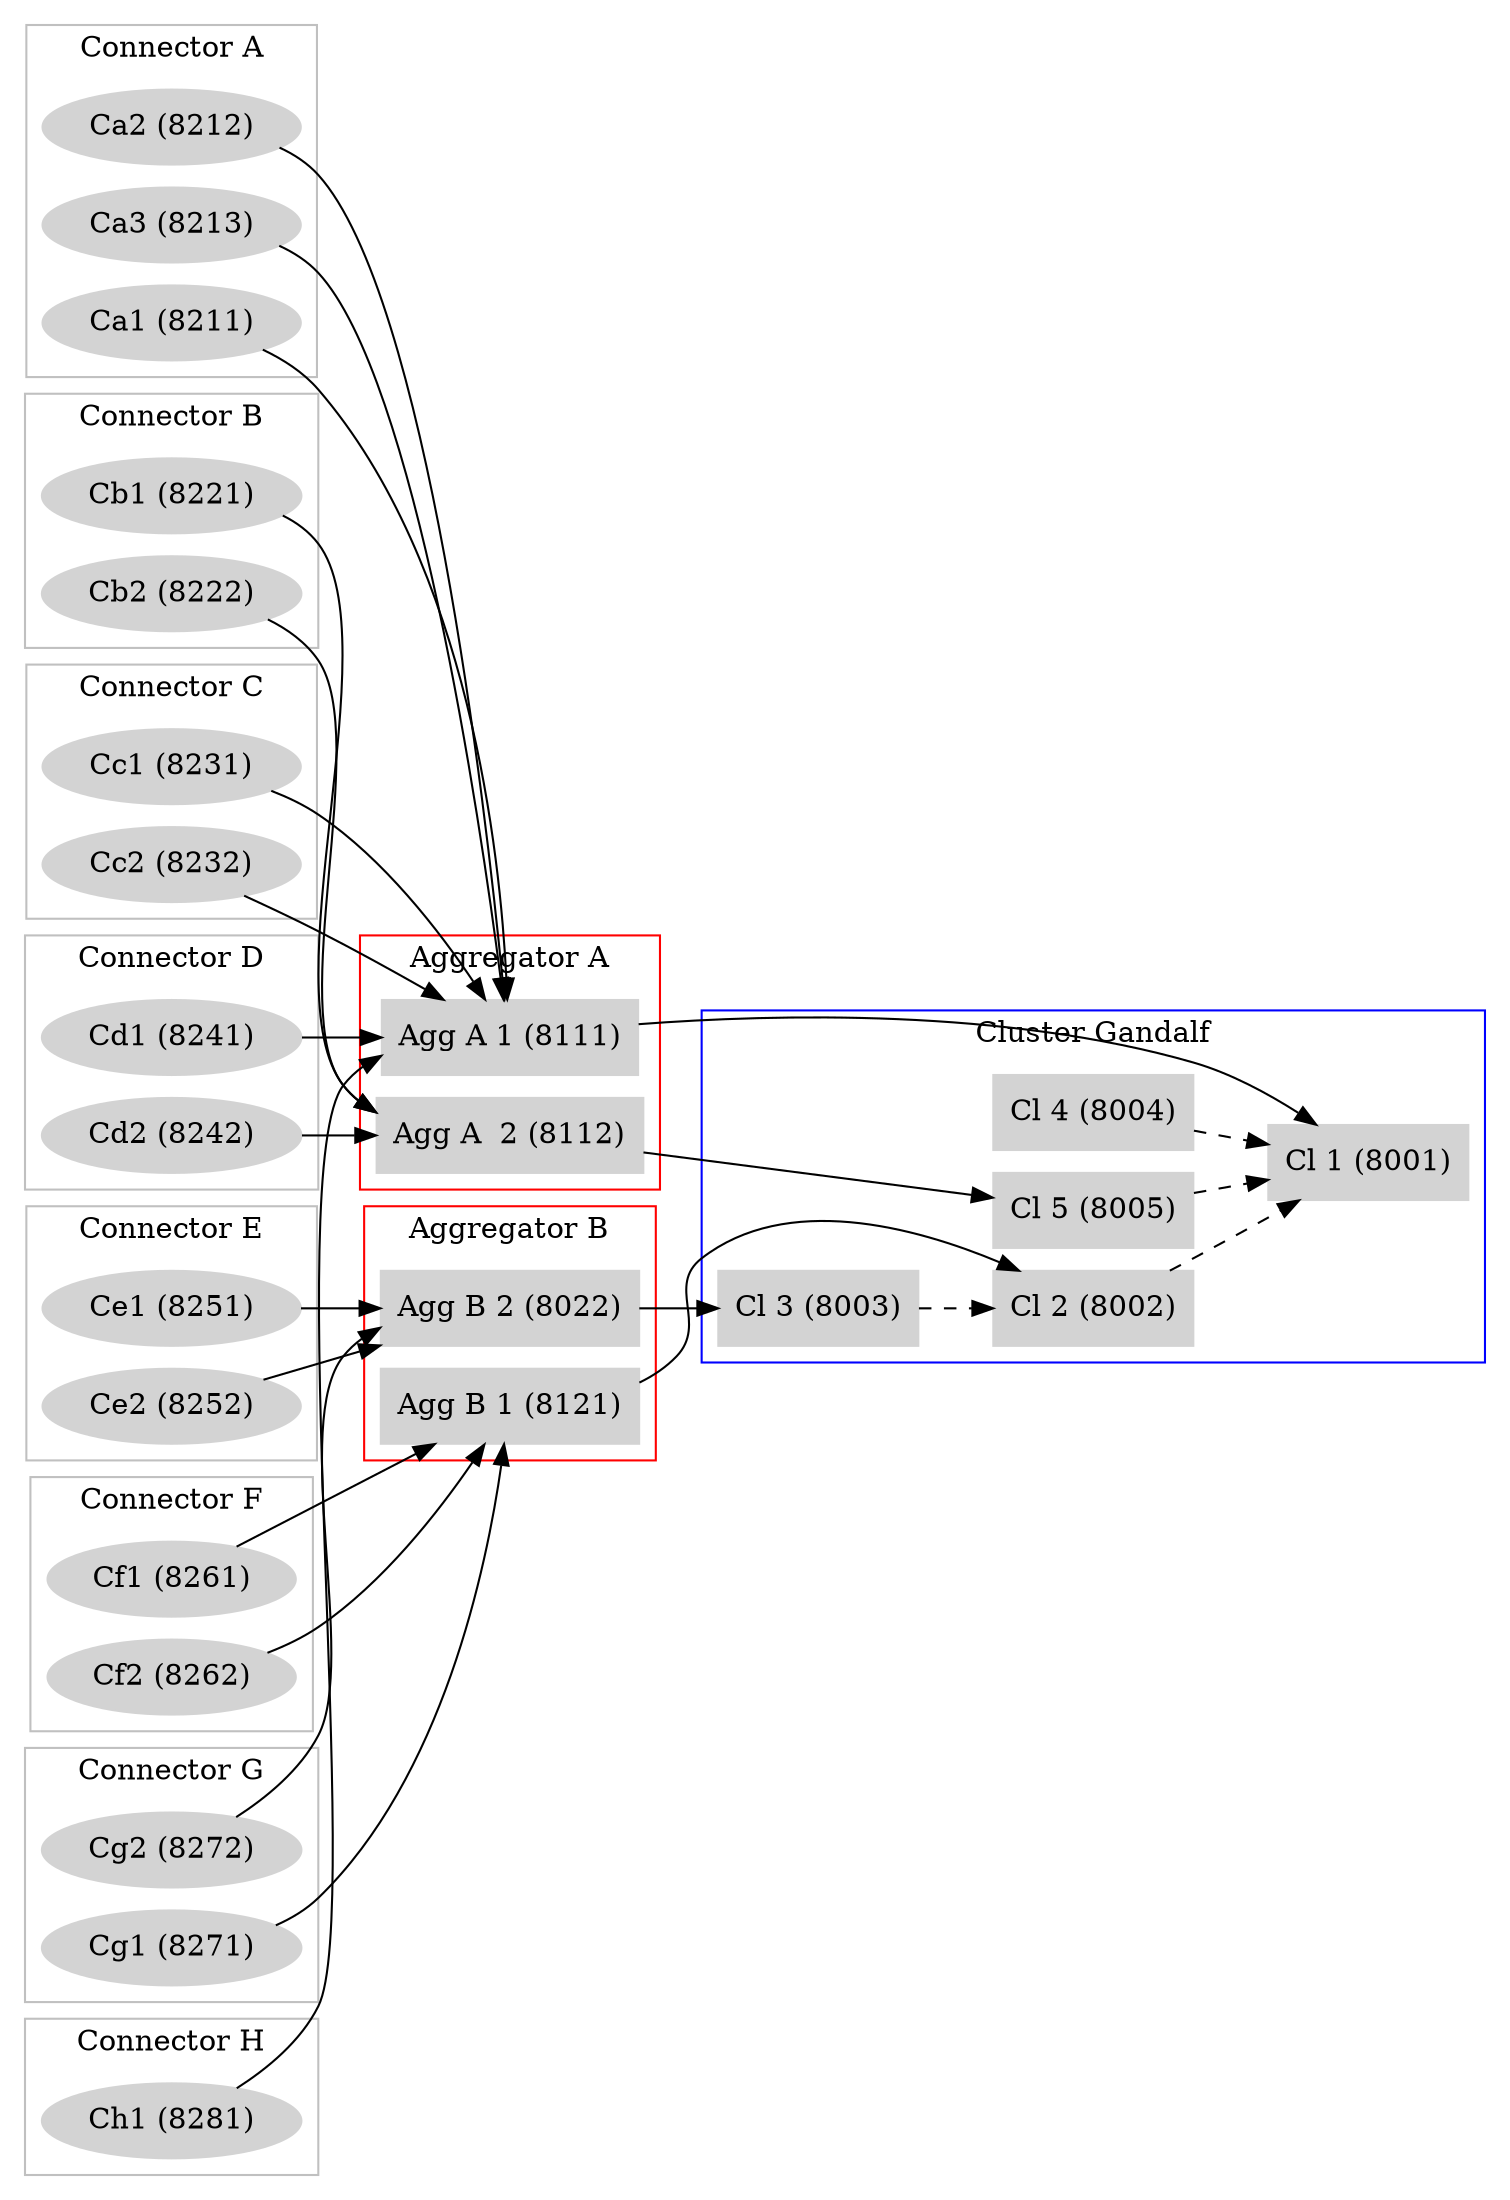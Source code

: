 digraph G {
    rankdir=LR;
    nodesep=.15;

    subgraph clusterC {
        node [style=filled, shape=box, color=lightgrey];
        label = "Cluster Gandalf";
        color = blue;

        cl1 [label="Cl 1 (8001)"];
        cl2 [label="Cl 2 (8002)"];
        cl3 [label="Cl 3 (8003)"];
        cl4 [label="Cl 4 (8004)"];
        cl5 [label="Cl 5 (8005)"];

        cl2 -> cl1 [style=dashed];
        cl3 -> cl2 [style=dashed];
        cl4 -> cl1 [style=dashed];
        cl5 -> cl1 [style=dashed];
    }

    subgraph clusterAs {
        subgraph clusterA1 {
            node [style=filled, shape=box, color=lightgrey];
            label = "Aggregator A";
            color = red;

            aga1 [label="Agg A 1 (8111)"];
            aga2 [label="Agg A  2 (8112)"];

        }

        subgraph clusterA2 {
            node [style=filled, shape=box, color=lightgrey];
            label = "Aggregator B";
            color = red;

            agb1 [label="Agg B 1 (8121)"];
            agb2 [label="Agg B 2 (8022)"];

        }

        color = white
    }


    subgraph clusterCa {
            node [style=filled, color=lightgrey];
            label = "Connector A";
            color = grey;

            ca1 [label="Ca1 (8211)"];
            ca2 [label="Ca2 (8212)"];
            ca3 [label="Ca3 (8213)"];
        }

    subgraph clusterCb {
            node [style=filled, color=lightgrey];
            label = "Connector B";
            color = grey;

            cb1 [label="Cb1 (8221)"];
            cb2 [label="Cb2 (8222)"];
        }

    subgraph clusterCc {
            node [style=filled, color=lightgrey];
            label = "Connector C";
            color = grey;
    
            cc1 [label="Cc1 (8231)"];
            cc2 [label="Cc2 (8232)"];
        }

    subgraph clusterCd {
            node [style=filled, color=lightgrey];
            label = "Connector D";
            color = grey;
    
            cd1 [label="Cd1 (8241)"];
            cd2 [label="Cd2 (8242)"];
        }

    subgraph clusterCe {
            node [style=filled, color=lightgrey];
            label = "Connector E";
            color = grey;
    
            ce1 [label="Ce1 (8251)"];
            ce2 [label="Ce2 (8252)"];
        }

    subgraph clusterCf {
            node [style=filled, color=lightgrey];
            label = "Connector F";
            color = grey;
    
            cf1 [label="Cf1 (8261)"];
            cf2 [label="Cf2 (8262)"];
        }

    subgraph clusterCg {
            node [style=filled, color=lightgrey];
            label = "Connector G";
            color = grey;
    
            cg1 [label="Cg1 (8271)"];
            cg2 [label="Cg2 (8272)"];
        }

    subgraph clusterCh {
            node [style=filled, color=lightgrey];
            label = "Connector H";
            color = grey;
    
            ch1 [label="Ch1 (8281)"];
        }
 
    aga1 -> cl1;
    aga2 -> cl5;

    agb1 -> cl2;
    agb2 -> cl3;

    ca1 -> aga1;
    ca2 -> aga1;
    ca3 -> aga1;

    cb1 -> aga2;
    cb2 -> aga2;

    cc1 -> aga1;
    cc2 -> aga1;

    cd1 -> aga1;
    cd2 -> aga2;

    ce1 -> agb2;
    ce2 -> agb2;

    cf1 -> agb1;
    cf2 -> agb1;

    cg1 -> agb1;
    cg2 -> agb2;

    ch1 -> aga1;

}